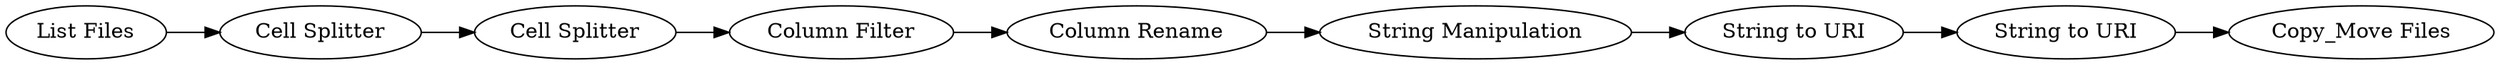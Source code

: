 digraph {
	1 [label="List Files"]
	2 [label="Copy_Move Files"]
	3 [label="String to URI"]
	5 [label="String Manipulation"]
	6 [label="Cell Splitter"]
	7 [label="String to URI"]
	8 [label="Column Filter"]
	9 [label="Column Rename"]
	10 [label="Cell Splitter"]
	1 -> 6
	3 -> 2
	5 -> 7
	6 -> 10
	7 -> 3
	8 -> 9
	9 -> 5
	10 -> 8
	rankdir=LR
}
